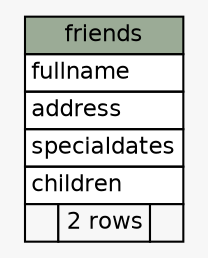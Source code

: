 // dot 2.40.1 on Linux 5.4.0-84-generic
// SchemaSpy rev 590
digraph "friends" {
  graph [
    rankdir="RL"
    bgcolor="#f7f7f7"
    nodesep="0.18"
    ranksep="0.46"
    fontname="Helvetica"
    fontsize="11"
  ];
  node [
    fontname="Helvetica"
    fontsize="11"
    shape="plaintext"
  ];
  edge [
    arrowsize="0.8"
  ];
  "friends" [
    label=<
    <TABLE BORDER="0" CELLBORDER="1" CELLSPACING="0" BGCOLOR="#ffffff">
      <TR><TD COLSPAN="3" BGCOLOR="#9bab96" ALIGN="CENTER">friends</TD></TR>
      <TR><TD PORT="fullname" COLSPAN="3" ALIGN="LEFT">fullname</TD></TR>
      <TR><TD PORT="address" COLSPAN="3" ALIGN="LEFT">address</TD></TR>
      <TR><TD PORT="specialdates" COLSPAN="3" ALIGN="LEFT">specialdates</TD></TR>
      <TR><TD PORT="children" COLSPAN="3" ALIGN="LEFT">children</TD></TR>
      <TR><TD ALIGN="LEFT" BGCOLOR="#f7f7f7">  </TD><TD ALIGN="RIGHT" BGCOLOR="#f7f7f7">2 rows</TD><TD ALIGN="RIGHT" BGCOLOR="#f7f7f7">  </TD></TR>
    </TABLE>>
    URL="tables/friends.html"
    tooltip="friends"
  ];
}
